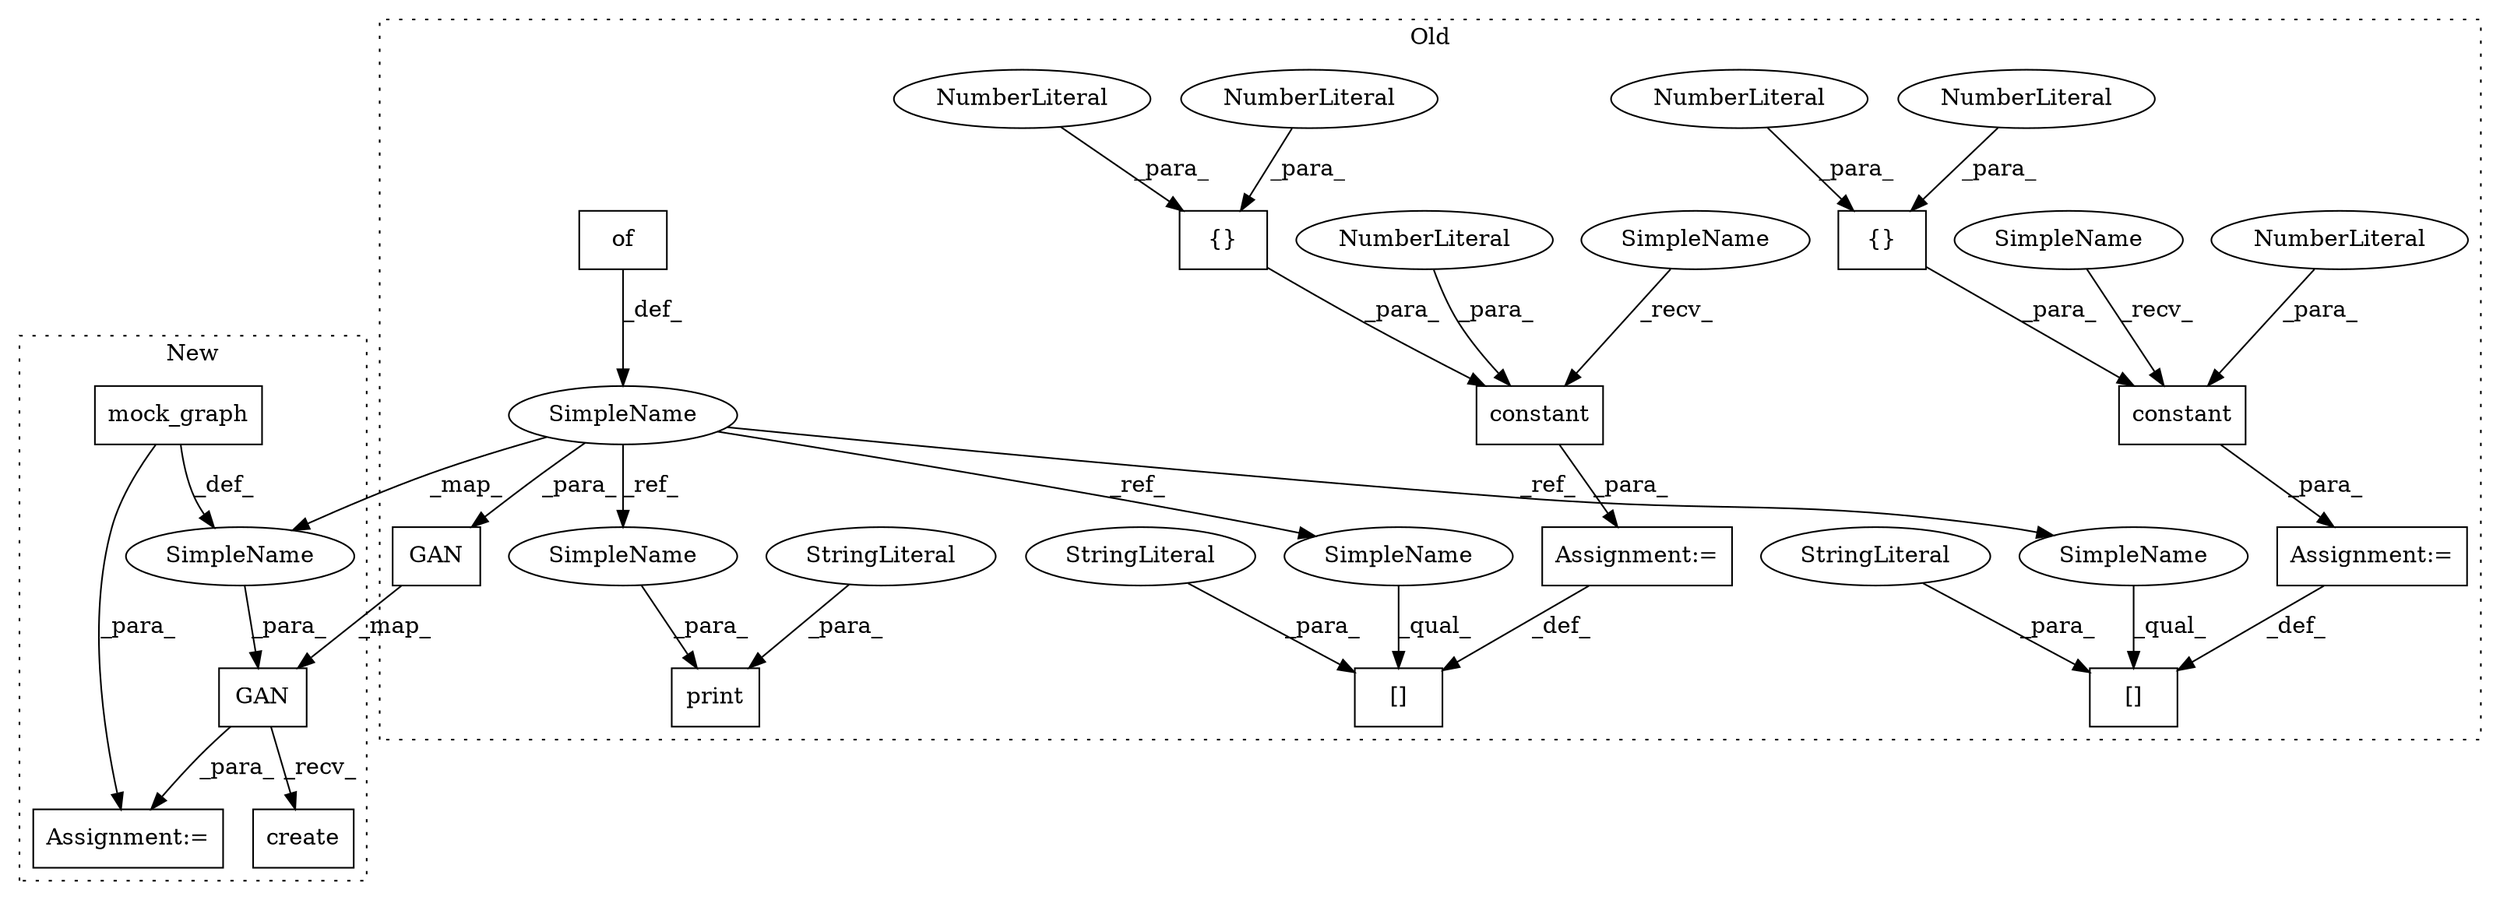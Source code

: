 digraph G {
subgraph cluster0 {
1 [label="of" a="32" s="876" l="4" shape="box"];
3 [label="[]" a="2" s="949,963" l="6,1" shape="box"];
4 [label="{}" a="4" s="996,1000" l="1,1" shape="box"];
5 [label="NumberLiteral" a="34" s="997" l="1" shape="ellipse"];
6 [label="[]" a="2" s="888,902" l="6,1" shape="box"];
7 [label="{}" a="4" s="935,939" l="1,1" shape="box"];
8 [label="NumberLiteral" a="34" s="938" l="1" shape="ellipse"];
9 [label="NumberLiteral" a="34" s="936" l="1" shape="ellipse"];
10 [label="NumberLiteral" a="34" s="999" l="1" shape="ellipse"];
11 [label="print" a="32" s="1010,1030" l="6,1" shape="box"];
12 [label="constant" a="32" s="976,1001" l="9,1" shape="box"];
13 [label="NumberLiteral" a="34" s="985" l="1" shape="ellipse"];
14 [label="constant" a="32" s="915,940" l="9,1" shape="box"];
15 [label="NumberLiteral" a="34" s="924" l="1" shape="ellipse"];
16 [label="SimpleName" a="42" s="866" l="5" shape="ellipse"];
19 [label="StringLiteral" a="45" s="1016" l="8" shape="ellipse"];
20 [label="StringLiteral" a="45" s="894" l="8" shape="ellipse"];
21 [label="StringLiteral" a="45" s="955" l="8" shape="ellipse"];
22 [label="Assignment:=" a="7" s="903" l="1" shape="box"];
24 [label="GAN" a="32" s="1065,1074" l="4,1" shape="box"];
26 [label="Assignment:=" a="7" s="964" l="1" shape="box"];
27 [label="SimpleName" a="42" s="904" l="10" shape="ellipse"];
28 [label="SimpleName" a="42" s="965" l="10" shape="ellipse"];
29 [label="SimpleName" a="42" s="1025" l="5" shape="ellipse"];
30 [label="SimpleName" a="42" s="949" l="5" shape="ellipse"];
31 [label="SimpleName" a="42" s="888" l="5" shape="ellipse"];
label = "Old";
style="dotted";
}
subgraph cluster1 {
2 [label="mock_graph" a="32" s="946" l="12" shape="box"];
17 [label="SimpleName" a="42" s="940" l="5" shape="ellipse"];
18 [label="create" a="32" s="1001" l="8" shape="box"];
23 [label="GAN" a="32" s="979,988" l="4,1" shape="box"];
25 [label="Assignment:=" a="7" s="1021" l="1" shape="box"];
label = "New";
style="dotted";
}
1 -> 16 [label="_def_"];
2 -> 17 [label="_def_"];
2 -> 25 [label="_para_"];
4 -> 12 [label="_para_"];
5 -> 4 [label="_para_"];
7 -> 14 [label="_para_"];
8 -> 7 [label="_para_"];
9 -> 7 [label="_para_"];
10 -> 4 [label="_para_"];
12 -> 26 [label="_para_"];
13 -> 12 [label="_para_"];
14 -> 22 [label="_para_"];
15 -> 14 [label="_para_"];
16 -> 24 [label="_para_"];
16 -> 31 [label="_ref_"];
16 -> 17 [label="_map_"];
16 -> 29 [label="_ref_"];
16 -> 30 [label="_ref_"];
17 -> 23 [label="_para_"];
19 -> 11 [label="_para_"];
20 -> 6 [label="_para_"];
21 -> 3 [label="_para_"];
22 -> 6 [label="_def_"];
23 -> 18 [label="_recv_"];
23 -> 25 [label="_para_"];
24 -> 23 [label="_map_"];
26 -> 3 [label="_def_"];
27 -> 14 [label="_recv_"];
28 -> 12 [label="_recv_"];
29 -> 11 [label="_para_"];
30 -> 3 [label="_qual_"];
31 -> 6 [label="_qual_"];
}
